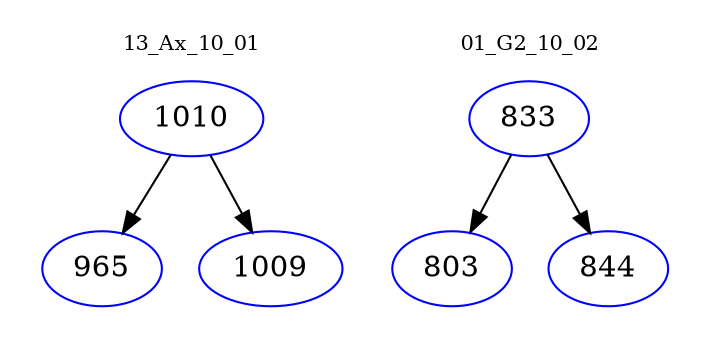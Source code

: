 digraph{
subgraph cluster_0 {
color = white
label = "13_Ax_10_01";
fontsize=10;
T0_1010 [label="1010", color="blue"]
T0_1010 -> T0_965 [color="black"]
T0_965 [label="965", color="blue"]
T0_1010 -> T0_1009 [color="black"]
T0_1009 [label="1009", color="blue"]
}
subgraph cluster_1 {
color = white
label = "01_G2_10_02";
fontsize=10;
T1_833 [label="833", color="blue"]
T1_833 -> T1_803 [color="black"]
T1_803 [label="803", color="blue"]
T1_833 -> T1_844 [color="black"]
T1_844 [label="844", color="blue"]
}
}
